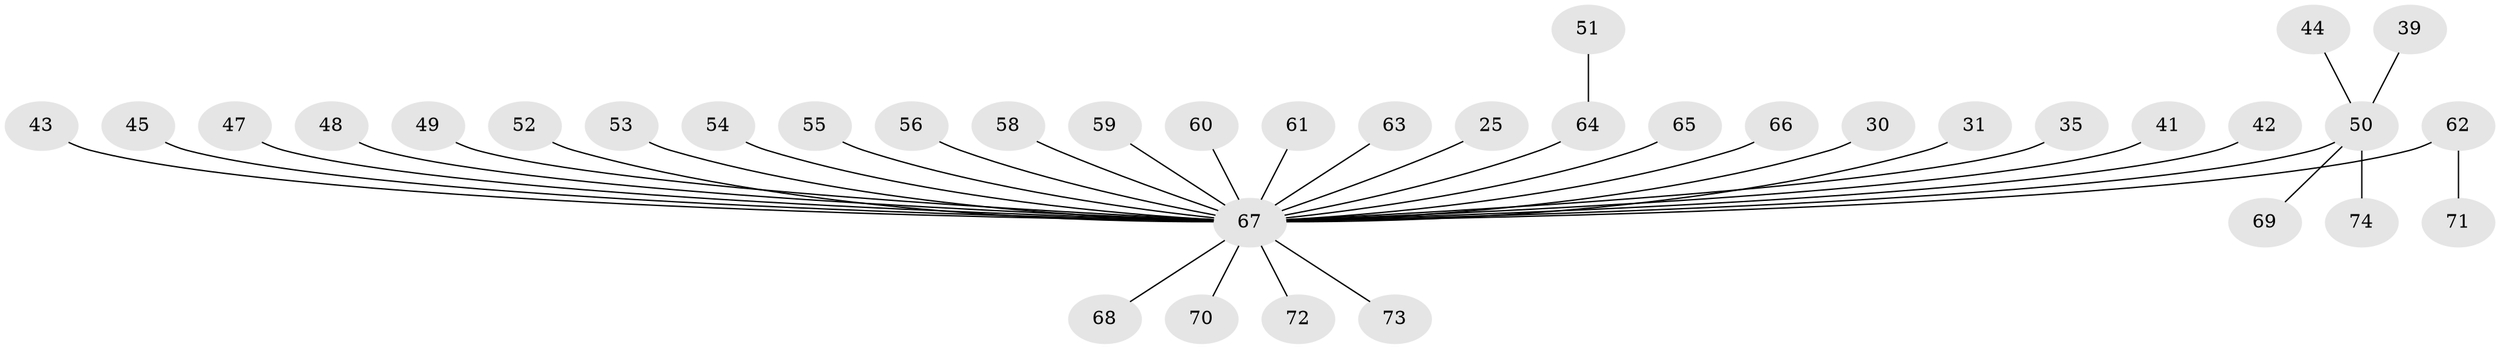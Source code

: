 // original degree distribution, {2: 0.22972972972972974, 8: 0.013513513513513514, 5: 0.04054054054054054, 4: 0.06756756756756757, 3: 0.06756756756756757, 6: 0.013513513513513514, 1: 0.5540540540540541, 7: 0.013513513513513514}
// Generated by graph-tools (version 1.1) at 2025/53/03/09/25 04:53:53]
// undirected, 37 vertices, 36 edges
graph export_dot {
graph [start="1"]
  node [color=gray90,style=filled];
  25;
  30;
  31;
  35;
  39;
  41;
  42;
  43;
  44;
  45;
  47;
  48;
  49;
  50 [super="+26+32+36+37"];
  51;
  52;
  53;
  54;
  55;
  56 [super="+38"];
  58;
  59;
  60;
  61;
  62;
  63;
  64 [super="+40"];
  65;
  66;
  67 [super="+20+57"];
  68;
  69;
  70;
  71;
  72;
  73;
  74;
  25 -- 67;
  30 -- 67;
  31 -- 67;
  35 -- 67;
  39 -- 50;
  41 -- 67;
  42 -- 67;
  43 -- 67;
  44 -- 50;
  45 -- 67;
  47 -- 67;
  48 -- 67;
  49 -- 67;
  50 -- 69;
  50 -- 74;
  50 -- 67;
  51 -- 64;
  52 -- 67;
  53 -- 67;
  54 -- 67;
  55 -- 67;
  56 -- 67;
  58 -- 67;
  59 -- 67;
  60 -- 67;
  61 -- 67;
  62 -- 71;
  62 -- 67;
  63 -- 67;
  64 -- 67;
  65 -- 67;
  66 -- 67;
  67 -- 68;
  67 -- 70;
  67 -- 72;
  67 -- 73;
}
